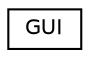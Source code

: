 digraph "Graphical Class Hierarchy"
{
 // INTERACTIVE_SVG=YES
 // LATEX_PDF_SIZE
  edge [fontname="Helvetica",fontsize="10",labelfontname="Helvetica",labelfontsize="10"];
  node [fontname="Helvetica",fontsize="10",shape=record];
  rankdir="LR";
  Node0 [label="GUI",height=0.2,width=0.4,color="black", fillcolor="white", style="filled",URL="$class_g_u_i.html",tooltip="Provides a graphical user interface for interacting with the poker game."];
}
